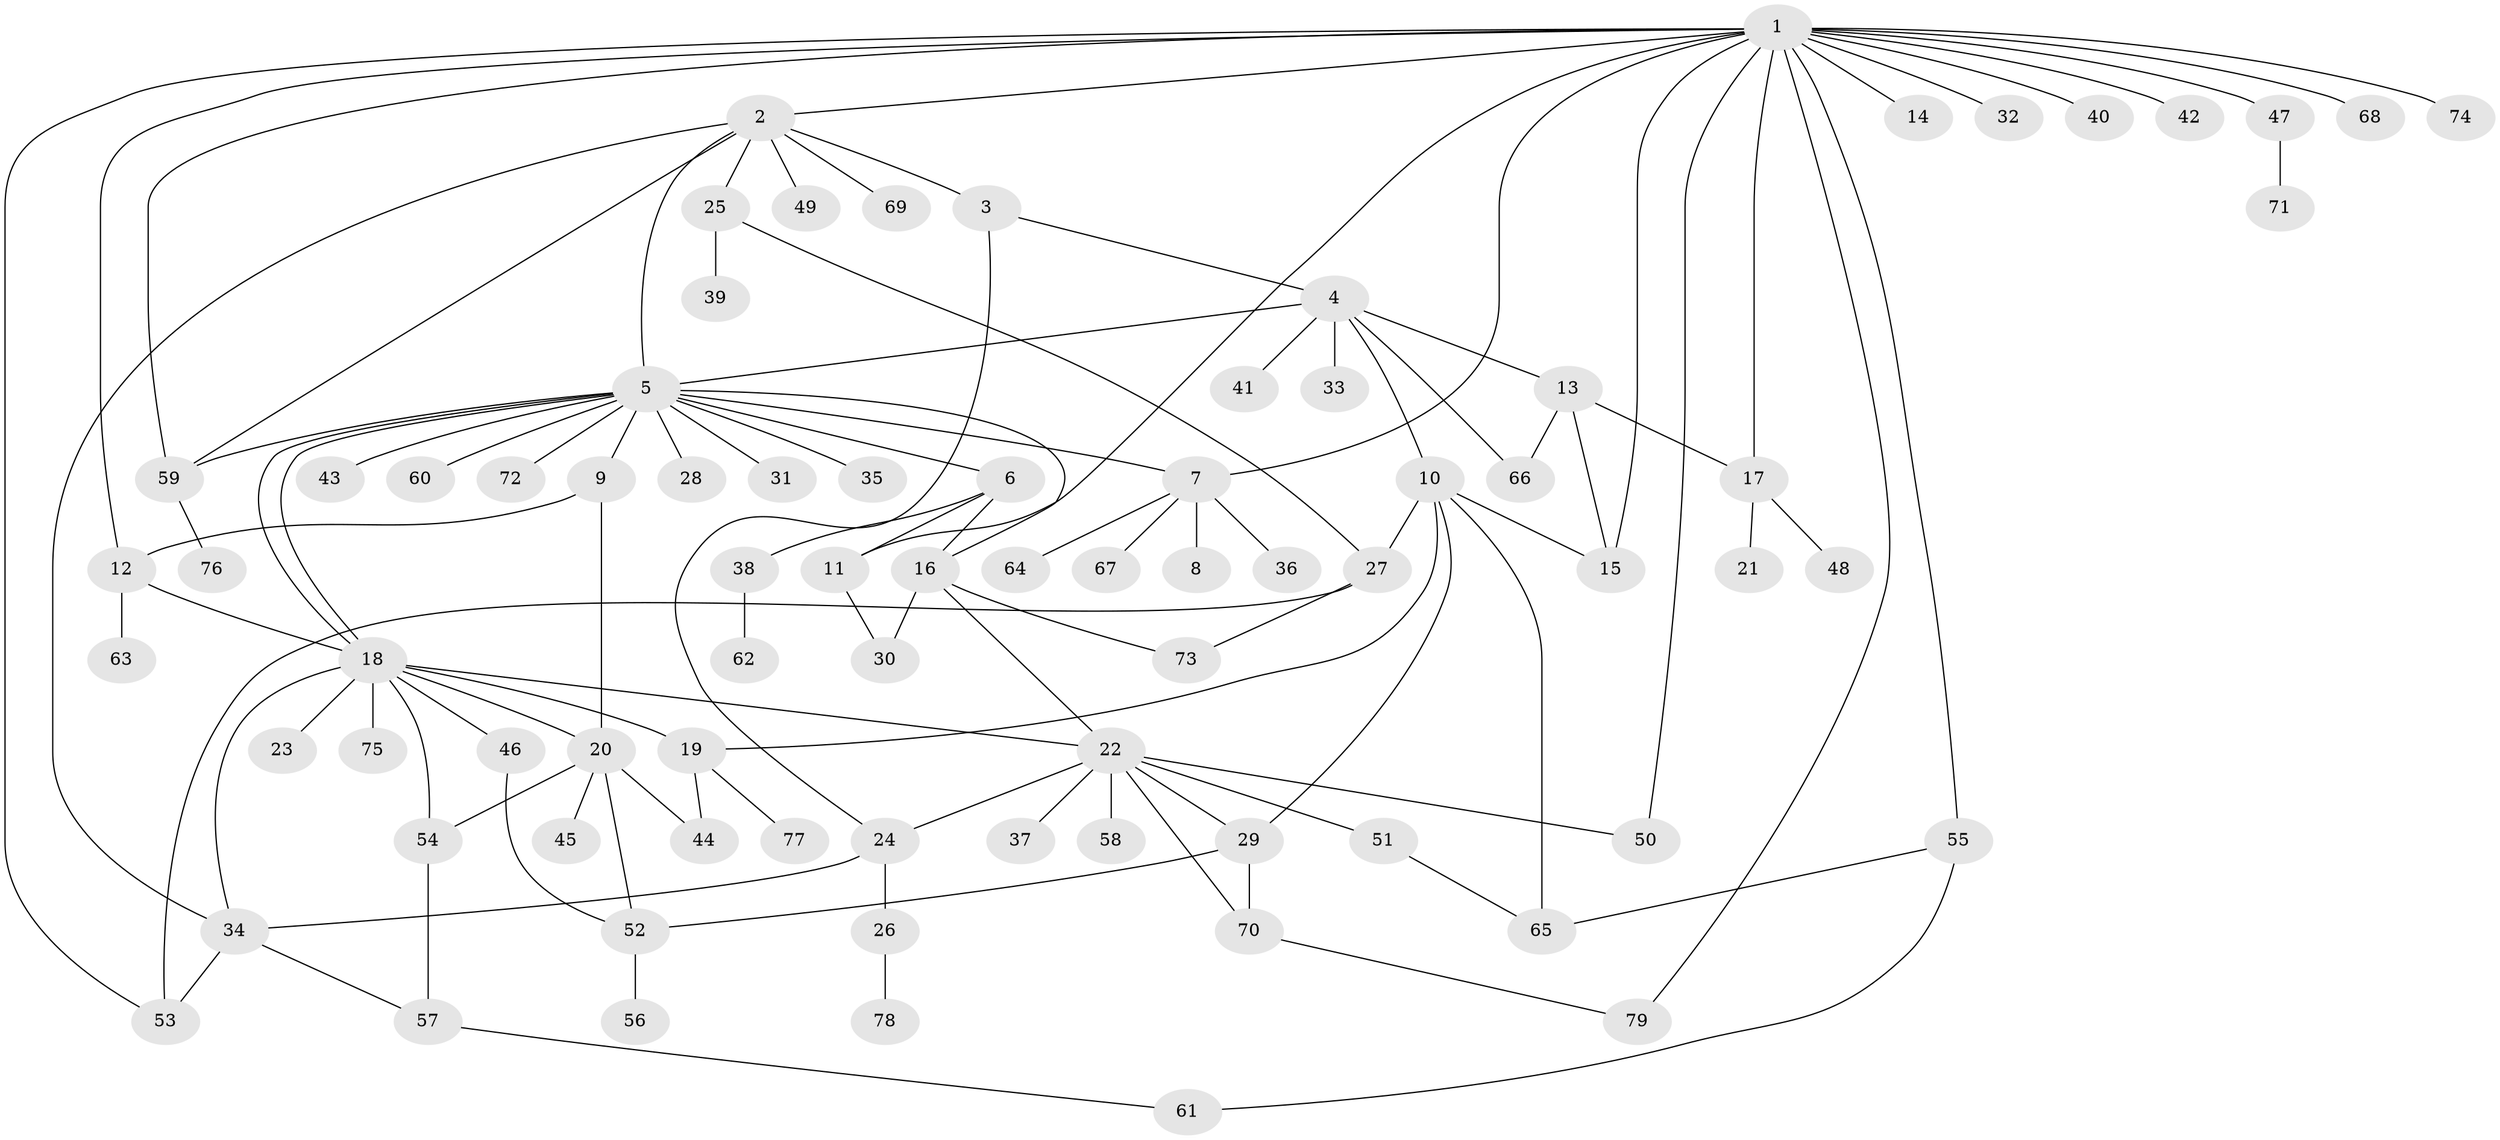 // Generated by graph-tools (version 1.1) at 2025/11/02/27/25 16:11:09]
// undirected, 79 vertices, 114 edges
graph export_dot {
graph [start="1"]
  node [color=gray90,style=filled];
  1;
  2;
  3;
  4;
  5;
  6;
  7;
  8;
  9;
  10;
  11;
  12;
  13;
  14;
  15;
  16;
  17;
  18;
  19;
  20;
  21;
  22;
  23;
  24;
  25;
  26;
  27;
  28;
  29;
  30;
  31;
  32;
  33;
  34;
  35;
  36;
  37;
  38;
  39;
  40;
  41;
  42;
  43;
  44;
  45;
  46;
  47;
  48;
  49;
  50;
  51;
  52;
  53;
  54;
  55;
  56;
  57;
  58;
  59;
  60;
  61;
  62;
  63;
  64;
  65;
  66;
  67;
  68;
  69;
  70;
  71;
  72;
  73;
  74;
  75;
  76;
  77;
  78;
  79;
  1 -- 2;
  1 -- 7;
  1 -- 11;
  1 -- 12;
  1 -- 14;
  1 -- 15;
  1 -- 17;
  1 -- 32;
  1 -- 40;
  1 -- 42;
  1 -- 47;
  1 -- 50;
  1 -- 53;
  1 -- 55;
  1 -- 59;
  1 -- 68;
  1 -- 74;
  1 -- 79;
  2 -- 3;
  2 -- 5;
  2 -- 25;
  2 -- 34;
  2 -- 49;
  2 -- 59;
  2 -- 69;
  3 -- 4;
  3 -- 24;
  4 -- 5;
  4 -- 10;
  4 -- 13;
  4 -- 33;
  4 -- 41;
  4 -- 66;
  5 -- 6;
  5 -- 7;
  5 -- 9;
  5 -- 16;
  5 -- 18;
  5 -- 18;
  5 -- 28;
  5 -- 31;
  5 -- 35;
  5 -- 43;
  5 -- 59;
  5 -- 60;
  5 -- 72;
  6 -- 11;
  6 -- 16;
  6 -- 38;
  7 -- 8;
  7 -- 36;
  7 -- 64;
  7 -- 67;
  9 -- 12;
  9 -- 20;
  10 -- 15;
  10 -- 19;
  10 -- 27;
  10 -- 29;
  10 -- 65;
  11 -- 30;
  12 -- 18;
  12 -- 63;
  13 -- 15;
  13 -- 17;
  13 -- 66;
  16 -- 22;
  16 -- 30;
  16 -- 73;
  17 -- 21;
  17 -- 48;
  18 -- 19;
  18 -- 20;
  18 -- 22;
  18 -- 23;
  18 -- 34;
  18 -- 46;
  18 -- 54;
  18 -- 75;
  19 -- 44;
  19 -- 77;
  20 -- 44;
  20 -- 45;
  20 -- 52;
  20 -- 54;
  22 -- 24;
  22 -- 29;
  22 -- 37;
  22 -- 50;
  22 -- 51;
  22 -- 58;
  22 -- 70;
  24 -- 26;
  24 -- 34;
  25 -- 27;
  25 -- 39;
  26 -- 78;
  27 -- 53;
  27 -- 73;
  29 -- 52;
  29 -- 70;
  34 -- 53;
  34 -- 57;
  38 -- 62;
  46 -- 52;
  47 -- 71;
  51 -- 65;
  52 -- 56;
  54 -- 57;
  55 -- 61;
  55 -- 65;
  57 -- 61;
  59 -- 76;
  70 -- 79;
}
